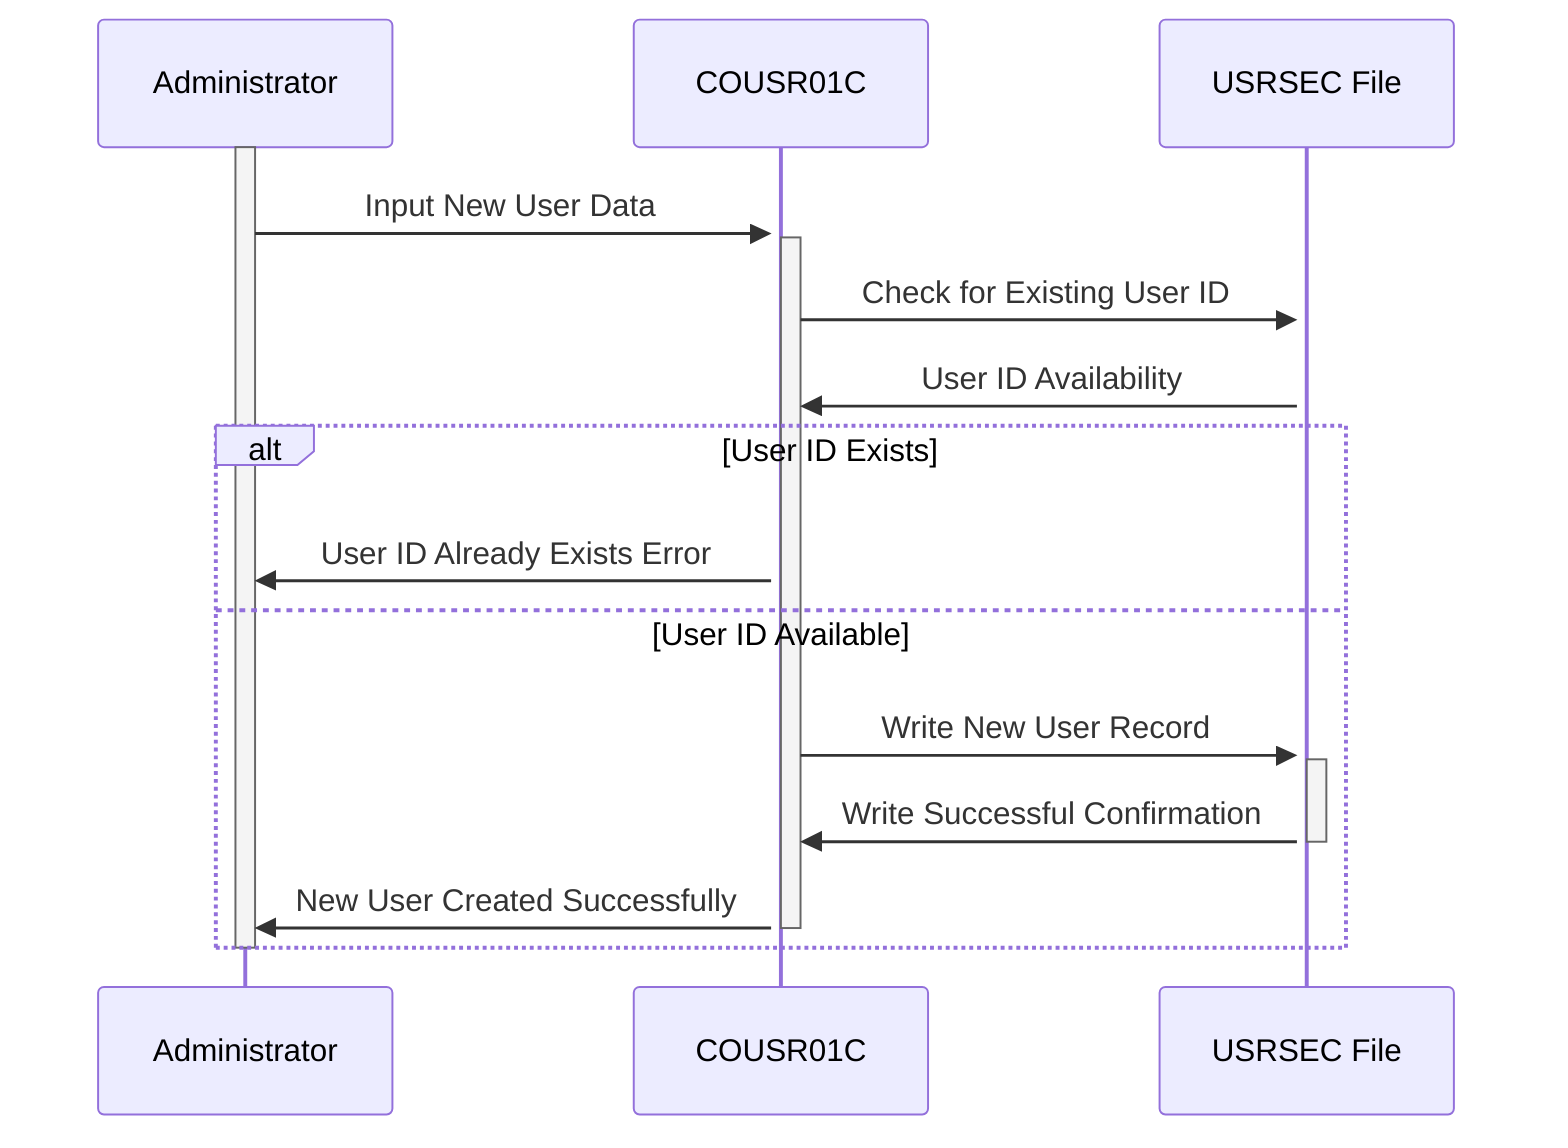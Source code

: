 sequenceDiagram
    participant Administrator
    participant COUSR01C
    participant USRSEC File

    activate Administrator
    Administrator->>+COUSR01C: Input New User Data
    activate COUSR01C
    COUSR01C->>+USRSEC File: Check for Existing User ID
    USRSEC File->>COUSR01C: User ID Availability
    
    alt User ID Exists
        COUSR01C->>Administrator: User ID Already Exists Error
            else User ID Available
        COUSR01C->>+USRSEC File: Write New User Record
        USRSEC File->>-COUSR01C: Write Successful Confirmation
        COUSR01C->>Administrator: New User Created Successfully
        deactivate COUSR01C
    end
    deactivate Administrator